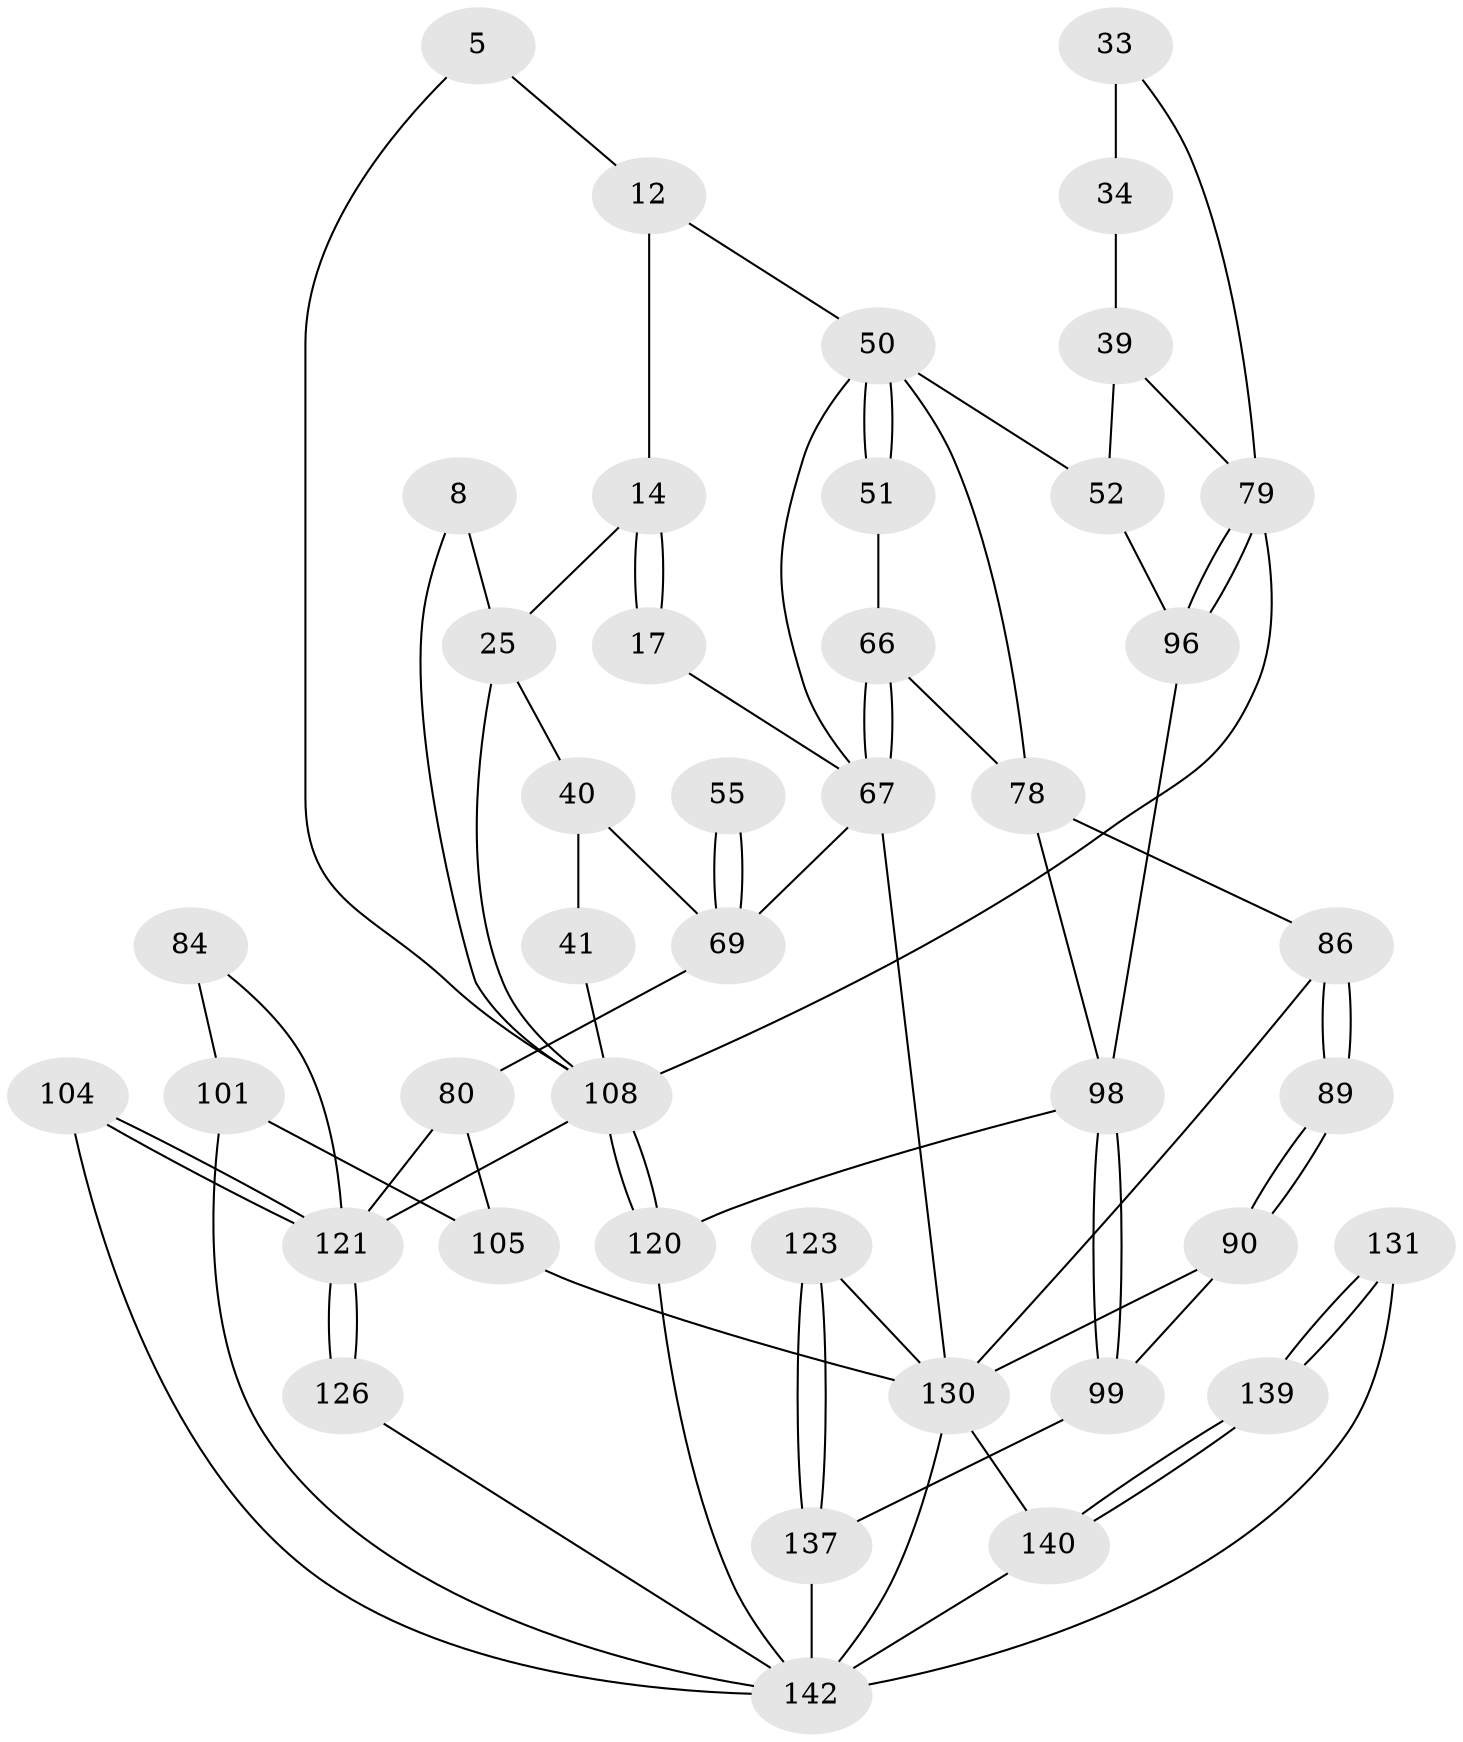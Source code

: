 // original degree distribution, {3: 0.02112676056338028, 4: 0.2112676056338028, 5: 0.5563380281690141, 6: 0.2112676056338028}
// Generated by graph-tools (version 1.1) at 2025/04/03/04/25 22:04:59]
// undirected, 42 vertices, 81 edges
graph export_dot {
graph [start="1"]
  node [color=gray90,style=filled];
  5 [pos="+1+0"];
  8 [pos="+0.13547433225119546+0"];
  12 [pos="+0.5376893911929151+0.12023163584006362",super="+11"];
  14 [pos="+0.36045643060594246+0",super="+13"];
  17 [pos="+0.4218946546858968+0.15450412224497406"];
  25 [pos="+0+0.19957083927665437",super="+10+16+15"];
  33 [pos="+0.9272110298475911+0.19624161401348916"];
  34 [pos="+0.8610947566621953+0.23717016078214567",super="+30"];
  39 [pos="+0.8392020549864668+0.2578006063734499",super="+28+38"];
  40 [pos="+0.14744819730107353+0.3115095613458696",super="+37+36"];
  41 [pos="+0.14591706021263562+0.3107795519004654"];
  50 [pos="+0.6945182810562571+0.4549543873506059",super="+49+45"];
  51 [pos="+0.6487947095324272+0.39562213590201745"];
  52 [pos="+0.8076425426967816+0.41630010407914686",super="+42+43+27"];
  55 [pos="+0.29330624724537774+0.41623014547338394"];
  66 [pos="+0.5280719825575749+0.5258492493975463",super="+62"];
  67 [pos="+0.5271736186934484+0.5266196846284996",super="+58+57+18"];
  69 [pos="+0.37106522174427997+0.5213478658249047",super="+59+56"];
  78 [pos="+0.6998233293380022+0.5075649669006533",super="+68"];
  79 [pos="+1+0.37792954963607484",super="+32+48"];
  80 [pos="+0.29389578497129665+0.5289255471572009",super="+63+64+73"];
  84 [pos="+0.26131829294895725+0.6260659583155904"];
  86 [pos="+0.6248208147489602+0.6555226796122634",super="+85"];
  89 [pos="+0.7658099659722046+0.6655178357921977"];
  90 [pos="+0.7839046120537088+0.6900826720340482"];
  96 [pos="+1+0.49278467749758725",super="+75+74"];
  98 [pos="+1+0.7772692688740666",super="+76+97+77"];
  99 [pos="+0.9838392442380195+0.7519229509444986",super="+92"];
  101 [pos="+0.31408679588247207+0.6773597049329488",super="+83"];
  104 [pos="+0.1913724958986989+0.7514748216488909"];
  105 [pos="+0.4329673877597206+0.6619035638634426",super="+72"];
  108 [pos="+0+0.7266327332583118",super="+61+24+7"];
  120 [pos="+0+1",super="+100"];
  121 [pos="+0.12391245523309885+0.8961152870037805",super="+106+107+94+95"];
  123 [pos="+0.7941119917341032+0.7918767848164566"];
  126 [pos="+0.11386208029895889+0.9238206396071984"];
  130 [pos="+0.6406577407996678+0.882904392630277",super="+124+113+112+119"];
  131 [pos="+0.38147740821659143+0.8253051465371837",super="+129"];
  137 [pos="+0.795924104286538+0.9688857777331391",super="+136+122"];
  139 [pos="+0.41819961443795783+0.9159134088741508",super="+128"];
  140 [pos="+0.44277755682993236+1",super="+127"];
  142 [pos="+0.6170942056976991+1",super="+135+138+141"];
  5 -- 12;
  5 -- 108;
  8 -- 25;
  8 -- 108;
  12 -- 14 [weight=2];
  12 -- 50 [weight=2];
  14 -- 17 [weight=2];
  14 -- 17;
  14 -- 25 [weight=2];
  17 -- 67;
  25 -- 40 [weight=3];
  25 -- 108;
  33 -- 34 [weight=2];
  33 -- 79;
  34 -- 39 [weight=2];
  39 -- 52 [weight=2];
  39 -- 79;
  40 -- 41 [weight=2];
  40 -- 69 [weight=2];
  41 -- 108;
  50 -- 51 [weight=2];
  50 -- 51;
  50 -- 52 [weight=3];
  50 -- 78;
  50 -- 67;
  51 -- 66;
  52 -- 96;
  55 -- 69 [weight=3];
  55 -- 69;
  66 -- 67 [weight=2];
  66 -- 67;
  66 -- 78;
  67 -- 69 [weight=2];
  67 -- 130;
  69 -- 80 [weight=2];
  78 -- 86;
  78 -- 98;
  79 -- 96 [weight=3];
  79 -- 96;
  79 -- 108;
  80 -- 121 [weight=3];
  80 -- 105;
  84 -- 101;
  84 -- 121 [weight=2];
  86 -- 89 [weight=2];
  86 -- 89;
  86 -- 130;
  89 -- 90;
  89 -- 90;
  90 -- 130;
  90 -- 99;
  96 -- 98 [weight=2];
  98 -- 99 [weight=2];
  98 -- 99;
  98 -- 120;
  99 -- 137 [weight=2];
  101 -- 105 [weight=2];
  101 -- 142;
  104 -- 121 [weight=2];
  104 -- 121;
  104 -- 142;
  105 -- 130 [weight=2];
  108 -- 120 [weight=3];
  108 -- 120;
  108 -- 121 [weight=2];
  120 -- 142 [weight=2];
  121 -- 126 [weight=2];
  121 -- 126;
  123 -- 137 [weight=2];
  123 -- 137;
  123 -- 130;
  126 -- 142;
  130 -- 140 [weight=4];
  130 -- 142 [weight=3];
  131 -- 139 [weight=2];
  131 -- 139;
  131 -- 142 [weight=2];
  137 -- 142 [weight=2];
  139 -- 140 [weight=2];
  139 -- 140;
  140 -- 142;
}

